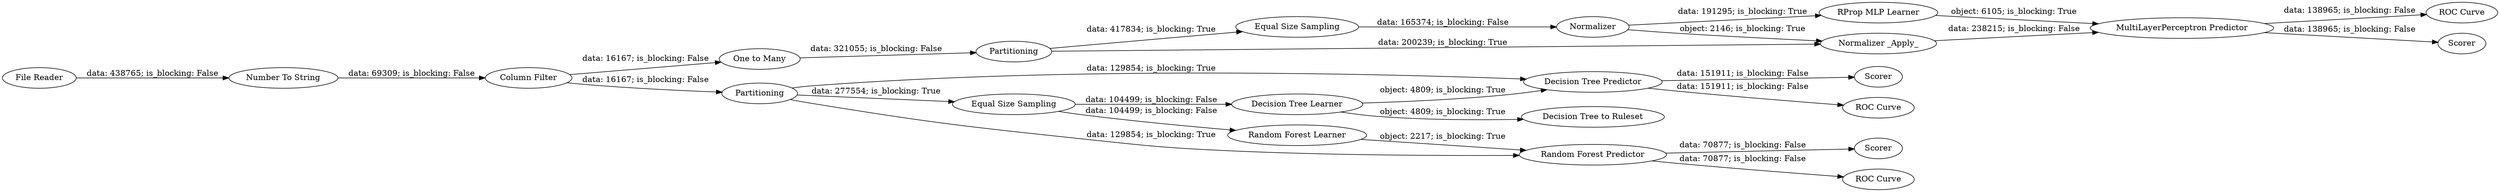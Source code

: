 digraph {
	"-2733460343296044755_21" [label="One to Many"]
	"-2733460343296044755_13" [label="ROC Curve"]
	"-2733460343296044755_26" [label=Normalizer]
	"-2733460343296044755_31" [label="ROC Curve"]
	"-2733460343296044755_32" [label="Random Forest Learner"]
	"-2733460343296044755_11" [label=Scorer]
	"-2733460343296044755_8" [label="Number To String"]
	"-2733460343296044755_30" [label=Scorer]
	"-2733460343296044755_9" [label="Column Filter"]
	"-2733460343296044755_28" [label="RProp MLP Learner"]
	"-2733460343296044755_12" [label="Decision Tree Learner"]
	"-2733460343296044755_33" [label="Random Forest Predictor"]
	"-2733460343296044755_1" [label="File Reader"]
	"-2733460343296044755_34" [label="ROC Curve"]
	"-2733460343296044755_25" [label="Equal Size Sampling"]
	"-2733460343296044755_10" [label="Decision Tree Predictor"]
	"-2733460343296044755_27" [label="Normalizer _Apply_"]
	"-2733460343296044755_4" [label=Partitioning]
	"-2733460343296044755_24" [label="Equal Size Sampling"]
	"-2733460343296044755_18" [label="Decision Tree to Ruleset"]
	"-2733460343296044755_29" [label="MultiLayerPerceptron Predictor"]
	"-2733460343296044755_23" [label=Partitioning]
	"-2733460343296044755_35" [label=Scorer]
	"-2733460343296044755_23" -> "-2733460343296044755_27" [label="data: 200239; is_blocking: True"]
	"-2733460343296044755_26" -> "-2733460343296044755_28" [label="data: 191295; is_blocking: True"]
	"-2733460343296044755_21" -> "-2733460343296044755_23" [label="data: 321055; is_blocking: False"]
	"-2733460343296044755_12" -> "-2733460343296044755_10" [label="object: 4809; is_blocking: True"]
	"-2733460343296044755_4" -> "-2733460343296044755_25" [label="data: 277554; is_blocking: True"]
	"-2733460343296044755_10" -> "-2733460343296044755_11" [label="data: 151911; is_blocking: False"]
	"-2733460343296044755_4" -> "-2733460343296044755_33" [label="data: 129854; is_blocking: True"]
	"-2733460343296044755_28" -> "-2733460343296044755_29" [label="object: 6105; is_blocking: True"]
	"-2733460343296044755_24" -> "-2733460343296044755_26" [label="data: 165374; is_blocking: False"]
	"-2733460343296044755_23" -> "-2733460343296044755_24" [label="data: 417834; is_blocking: True"]
	"-2733460343296044755_1" -> "-2733460343296044755_8" [label="data: 438765; is_blocking: False"]
	"-2733460343296044755_9" -> "-2733460343296044755_4" [label="data: 16167; is_blocking: False"]
	"-2733460343296044755_25" -> "-2733460343296044755_12" [label="data: 104499; is_blocking: False"]
	"-2733460343296044755_29" -> "-2733460343296044755_31" [label="data: 138965; is_blocking: False"]
	"-2733460343296044755_8" -> "-2733460343296044755_9" [label="data: 69309; is_blocking: False"]
	"-2733460343296044755_12" -> "-2733460343296044755_18" [label="object: 4809; is_blocking: True"]
	"-2733460343296044755_32" -> "-2733460343296044755_33" [label="object: 2217; is_blocking: True"]
	"-2733460343296044755_25" -> "-2733460343296044755_32" [label="data: 104499; is_blocking: False"]
	"-2733460343296044755_33" -> "-2733460343296044755_34" [label="data: 70877; is_blocking: False"]
	"-2733460343296044755_9" -> "-2733460343296044755_21" [label="data: 16167; is_blocking: False"]
	"-2733460343296044755_10" -> "-2733460343296044755_13" [label="data: 151911; is_blocking: False"]
	"-2733460343296044755_33" -> "-2733460343296044755_35" [label="data: 70877; is_blocking: False"]
	"-2733460343296044755_4" -> "-2733460343296044755_10" [label="data: 129854; is_blocking: True"]
	"-2733460343296044755_27" -> "-2733460343296044755_29" [label="data: 238215; is_blocking: False"]
	"-2733460343296044755_26" -> "-2733460343296044755_27" [label="object: 2146; is_blocking: True"]
	"-2733460343296044755_29" -> "-2733460343296044755_30" [label="data: 138965; is_blocking: False"]
	rankdir=LR
}

